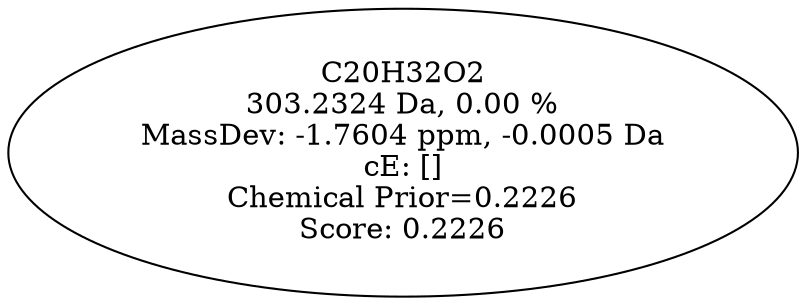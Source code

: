 strict digraph {
v1 [label="C20H32O2\n303.2324 Da, 0.00 %\nMassDev: -1.7604 ppm, -0.0005 Da\ncE: []\nChemical Prior=0.2226\nScore: 0.2226"];
}